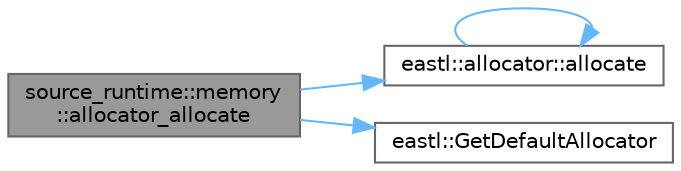 digraph "source_runtime::memory::allocator_allocate"
{
 // LATEX_PDF_SIZE
  bgcolor="transparent";
  edge [fontname=Helvetica,fontsize=10,labelfontname=Helvetica,labelfontsize=10];
  node [fontname=Helvetica,fontsize=10,shape=box,height=0.2,width=0.4];
  rankdir="LR";
  Node1 [id="Node000001",label="source_runtime::memory\l::allocator_allocate",height=0.2,width=0.4,color="gray40", fillcolor="grey60", style="filled", fontcolor="black",tooltip=" "];
  Node1 -> Node2 [id="edge4_Node000001_Node000002",color="steelblue1",style="solid",tooltip=" "];
  Node2 [id="Node000002",label="eastl::allocator::allocate",height=0.2,width=0.4,color="grey40", fillcolor="white", style="filled",URL="$classeastl_1_1allocator.html#a032589a9c8dd0d66e62c3b8aa30acbe5",tooltip=" "];
  Node2 -> Node2 [id="edge5_Node000002_Node000002",color="steelblue1",style="solid",tooltip=" "];
  Node1 -> Node3 [id="edge6_Node000001_Node000003",color="steelblue1",style="solid",tooltip=" "];
  Node3 [id="Node000003",label="eastl::GetDefaultAllocator",height=0.2,width=0.4,color="grey40", fillcolor="white", style="filled",URL="$namespaceeastl.html#a88262ab8c2b58a3ab67d060c48b411e0",tooltip=" "];
}
